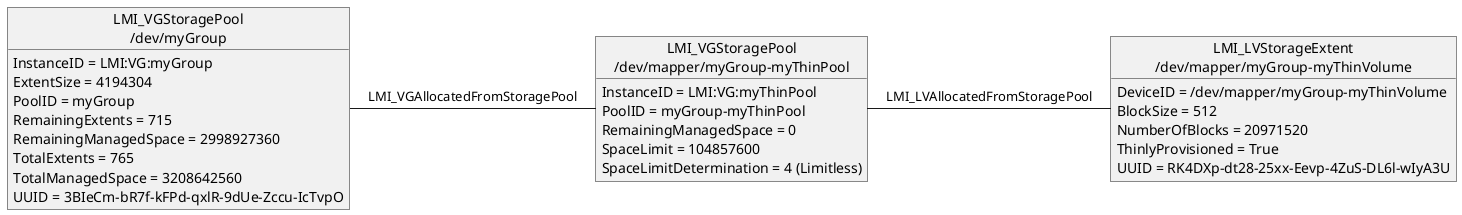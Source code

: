 @startuml

' volume group
object "LMI_VGStoragePool\n/dev/myGroup" as vg
vg : InstanceID = LMI:VG:myGroup
vg : ExtentSize = 4194304
vg : PoolID = myGroup
vg : RemainingExtents = 715
vg : RemainingManagedSpace = 2998927360
vg : TotalExtents = 765
vg : TotalManagedSpace = 3208642560
vg : UUID = 3BIeCm-bR7f-kFPd-qxlR-9dUe-Zccu-IcTvpO

' thin pool
object "LMI_VGStoragePool\n/dev/mapper/myGroup-myThinPool" as tp
tp : InstanceID = LMI:VG:myThinPool
tp : PoolID = myGroup-myThinPool
tp : RemainingManagedSpace = 0
tp : SpaceLimit = 104857600
tp : SpaceLimitDetermination = 4 (Limitless)

' thin volume
object "LMI_LVStorageExtent\n/dev/mapper/myGroup-myThinVolume" as tlv
tlv : DeviceID = /dev/mapper/myGroup-myThinVolume
tlv : BlockSize = 512
tlv : NumberOfBlocks = 20971520
tlv : ThinlyProvisioned = True
tlv : UUID = RK4DXp-dt28-25xx-Eevp-4ZuS-DL6l-wIyA3U

vg -right- tp: LMI_VGAllocatedFromStoragePool
tp -right- tlv: LMI_LVAllocatedFromStoragePool

@enduml
